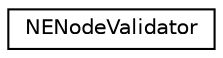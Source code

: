 digraph "Graphical Class Hierarchy"
{
 // LATEX_PDF_SIZE
  edge [fontname="Helvetica",fontsize="10",labelfontname="Helvetica",labelfontsize="10"];
  node [fontname="Helvetica",fontsize="10",shape=record];
  rankdir="LR";
  Node0 [label="NENodeValidator",height=0.2,width=0.4,color="black", fillcolor="white", style="filled",URL="$classarm__compute_1_1graph_1_1backends_1_1_n_e_node_validator.xhtml",tooltip=" "];
}
